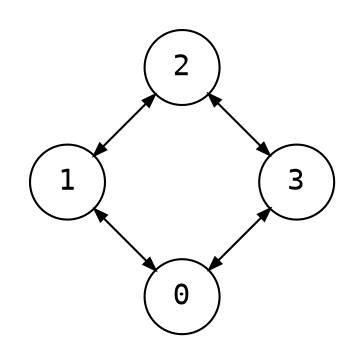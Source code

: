 digraph {
    node [shape=circle, fontname="monospace"; fixedsize=true, width="0.5"];
    edge [arrowsize=0.6];
    layout=circo;
    scale=0.8;
    // normalize=true;
    pad=0.2;

    0 -> 1 -> 2 -> 3 -> 0 [dir="both"];
}